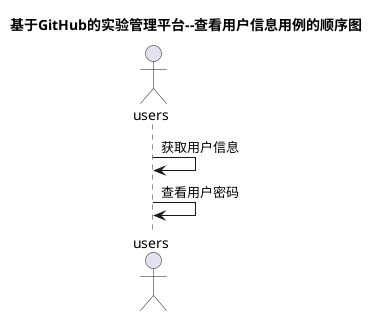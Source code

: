 @startuml
title 基于GitHub的实验管理平台--查看用户信息用例的顺序图
actor users
users -> users:获取用户信息
users -> users:查看用户密码
@enduml